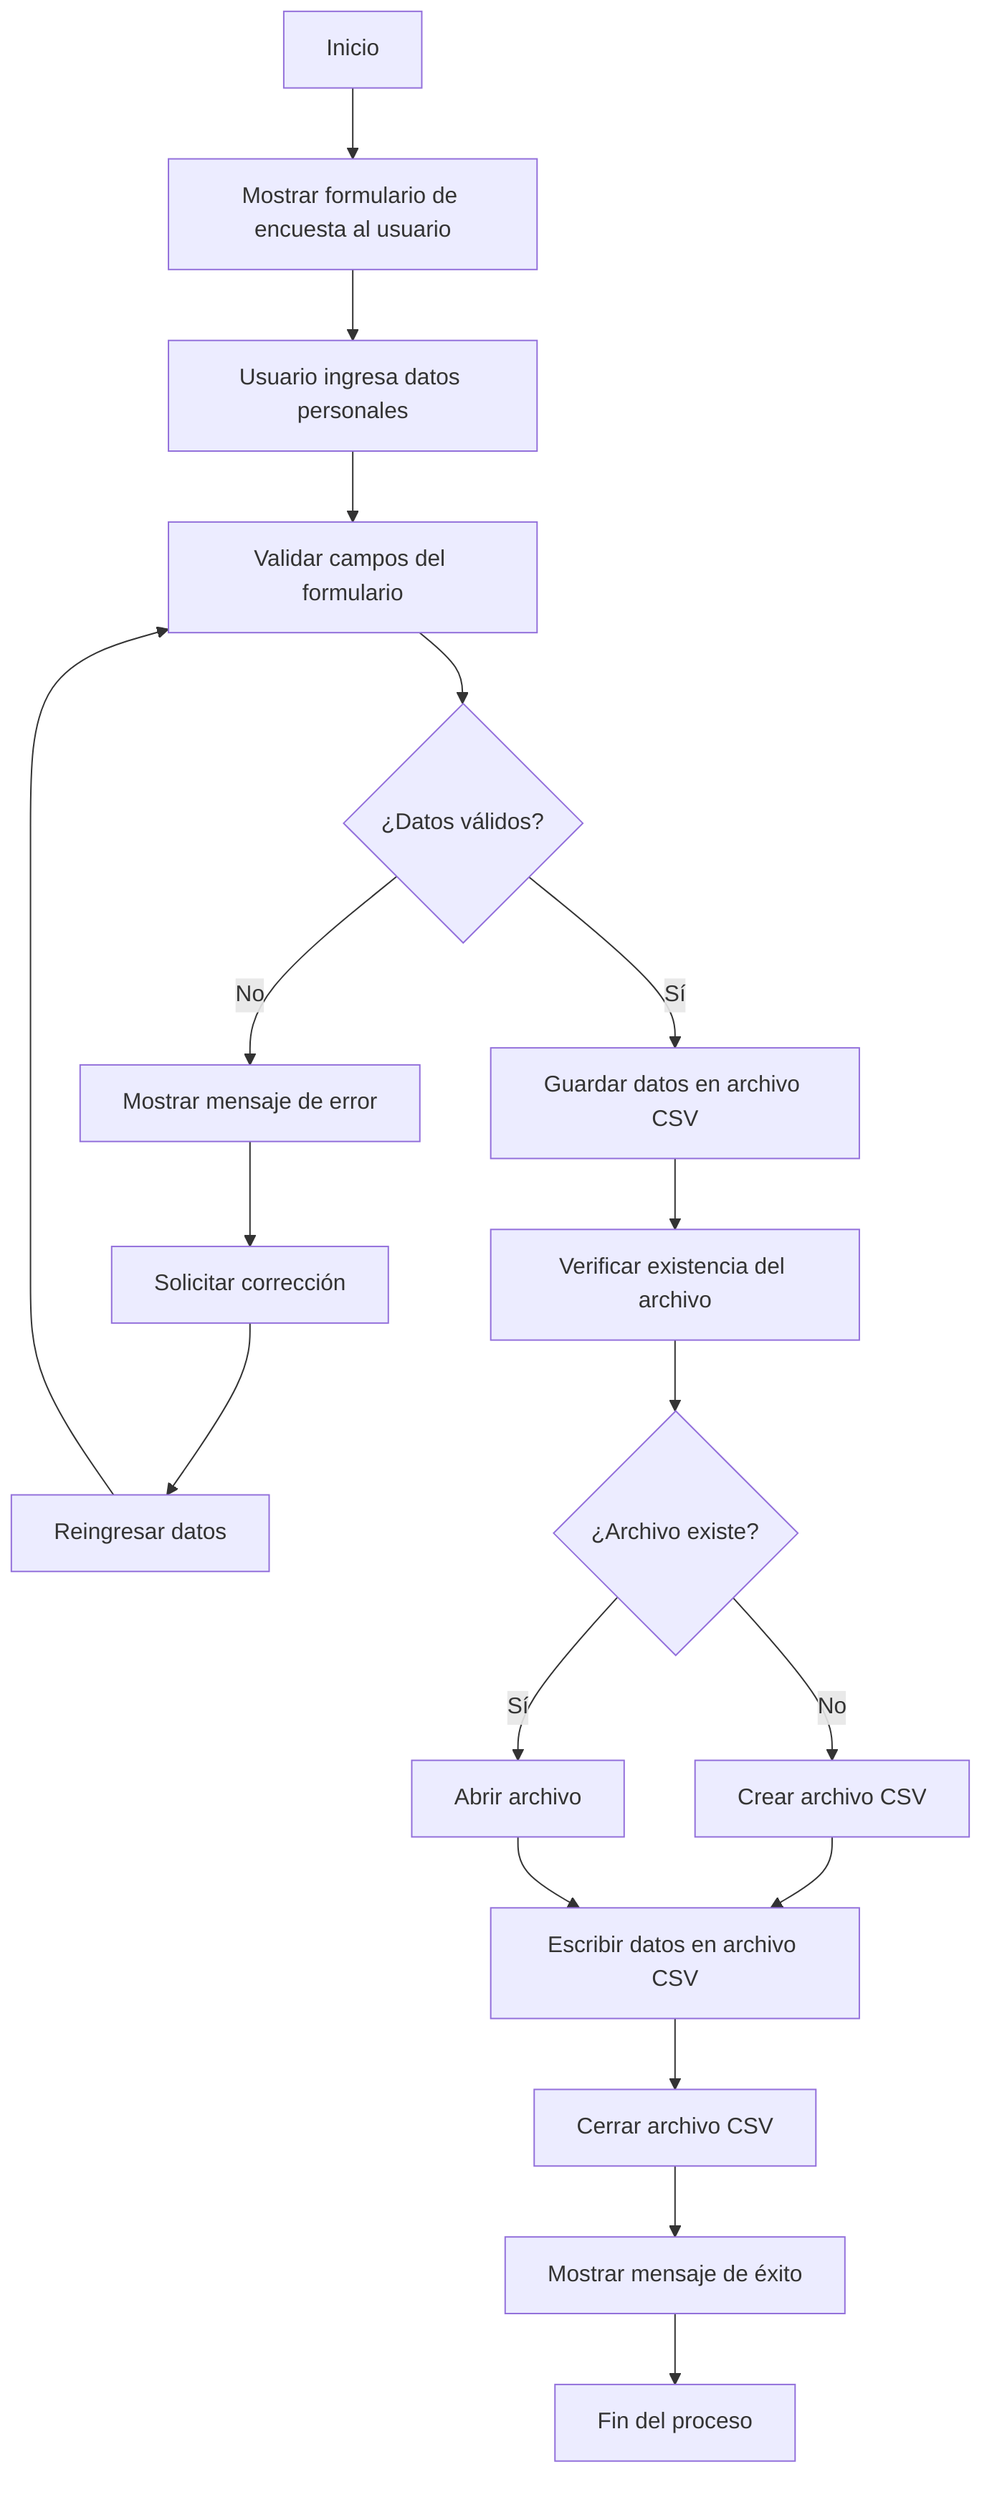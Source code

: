 flowchart TD
    A[Inicio] --> B[Mostrar formulario de encuesta al usuario]
    B --> C[Usuario ingresa datos personales]
    C --> D[Validar campos del formulario]
    D --> E{¿Datos válidos?}
    E -->|No| F[Mostrar mensaje de error]
    F --> G[Solicitar corrección]
    G --> H[Reingresar datos]
    H --> D
    E -->|Sí| I[Guardar datos en archivo CSV]
    I --> J[Verificar existencia del archivo]
    J --> K{¿Archivo existe?}
    K -->|No| L[Crear archivo CSV]
    K -->|Sí| M[Abrir archivo]
    L --> N[Escribir datos en archivo CSV]
    M --> N
    N --> O[Cerrar archivo CSV]
    O --> P[Mostrar mensaje de éxito]
    P --> Q[Fin del proceso]
